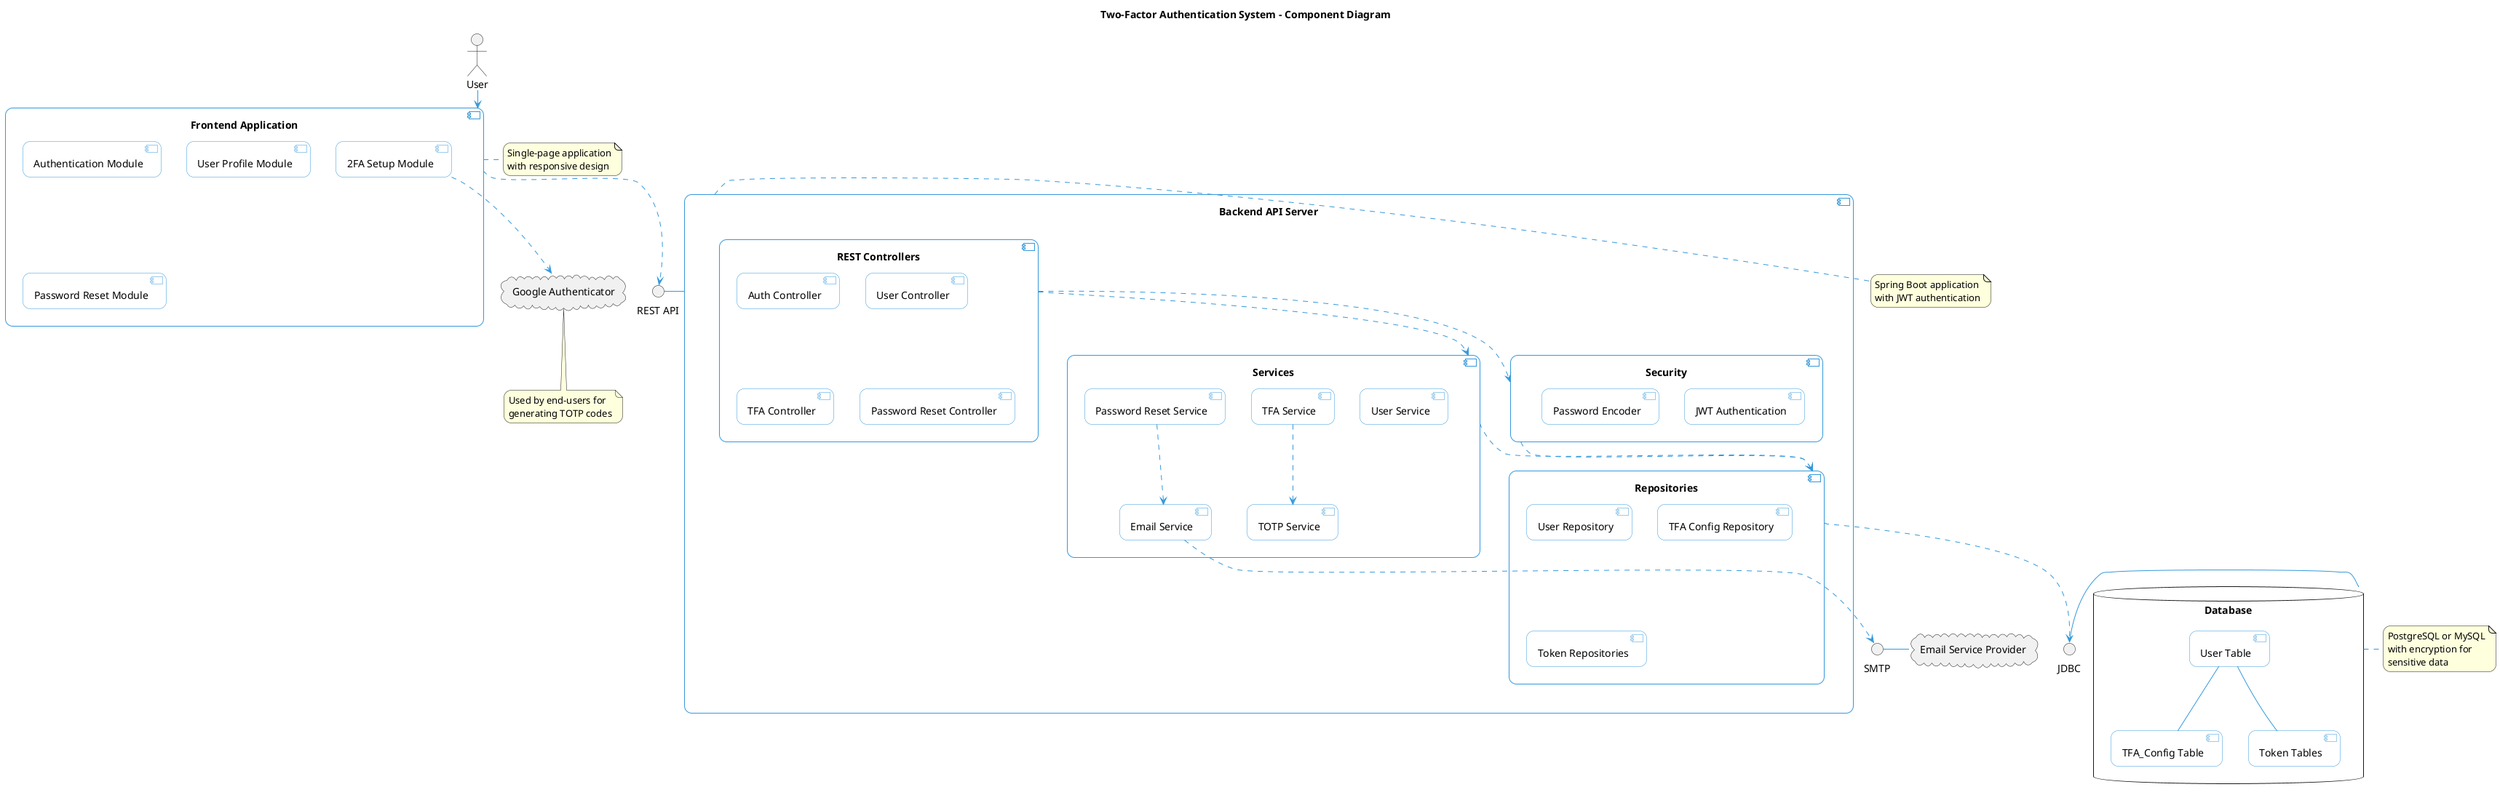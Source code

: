 @startuml ComponentDiagram

' Title of the diagram
title "Two-Factor Authentication System - Component Diagram"

' Style and theme settings
skinparam componentStyle uml2
skinparam backgroundColor white
skinparam roundcorner 20
skinparam component {
  BackgroundColor white
  BorderColor #3498db
  ArrowColor #3498db
}

' Actor definition
actor "User" as user

' Main components
component "Frontend Application" as frontend {
  component "Authentication Module" as frontAuth
  component "User Profile Module" as frontProfile
  component "2FA Setup Module" as front2fa
  component "Password Reset Module" as frontReset
}

component "Backend API Server" as backend {
  ' API Controllers layer
  component "REST Controllers" as controllers {
    component "Auth Controller" as authController
    component "User Controller" as userController
    component "TFA Controller" as tfaController
    component "Password Reset Controller" as resetController
  }
  
  ' Service layer
  component "Services" as services {
    component "User Service" as userService
    component "TFA Service" as tfaService
    component "Password Reset Service" as resetService
    component "Email Service" as emailService
    component "TOTP Service" as totpService
  }
  
  ' Repository layer
  component "Repositories" as repositories {
    component "User Repository" as userRepo
    component "TFA Config Repository" as tfaRepo
    component "Token Repositories" as tokenRepo
  }
  
  ' Security components
  component "Security" as security {
    component "JWT Authentication" as jwtAuth
    component "Password Encoder" as passwordEncoder
  }
}

database "Database" as db {
  component "User Table" as userTable
  component "TFA_Config Table" as tfaTable
  component "Token Tables" as tokenTables
}

' External systems
cloud "Email Service Provider" as emailProvider
cloud "Google Authenticator" as googleAuth

' Interfaces
interface "REST API" as api
interface "JDBC" as jdbc
interface "SMTP" as smtp

' Relationships
user --> frontend
frontend ..> api
api - backend

' Controller relationships
controllers ..> services

' Service relationships
services ..> repositories
tfaService ..> totpService
resetService ..> emailService

' Repository relationships
repositories ..> jdbc
jdbc - db

' Database relationships
userTable -- tfaTable
userTable -- tokenTables

' External system relationships
emailService ..> smtp
smtp - emailProvider
front2fa ..> googleAuth

' Security relationships
controllers ..> security
security ..> repositories

' Add notes for clarification
note right of frontend
  Single-page application
  with responsive design
end note

note right of backend
  Spring Boot application
  with JWT authentication
end note

note right of db
  PostgreSQL or MySQL
  with encryption for
  sensitive data
end note

note bottom of googleAuth
  Used by end-users for
  generating TOTP codes
end note

@enduml 